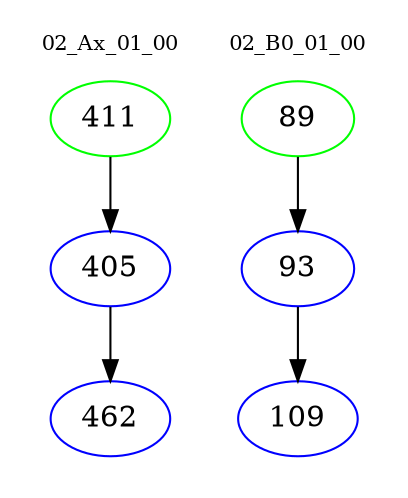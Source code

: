 digraph{
subgraph cluster_0 {
color = white
label = "02_Ax_01_00";
fontsize=10;
T0_411 [label="411", color="green"]
T0_411 -> T0_405 [color="black"]
T0_405 [label="405", color="blue"]
T0_405 -> T0_462 [color="black"]
T0_462 [label="462", color="blue"]
}
subgraph cluster_1 {
color = white
label = "02_B0_01_00";
fontsize=10;
T1_89 [label="89", color="green"]
T1_89 -> T1_93 [color="black"]
T1_93 [label="93", color="blue"]
T1_93 -> T1_109 [color="black"]
T1_109 [label="109", color="blue"]
}
}
